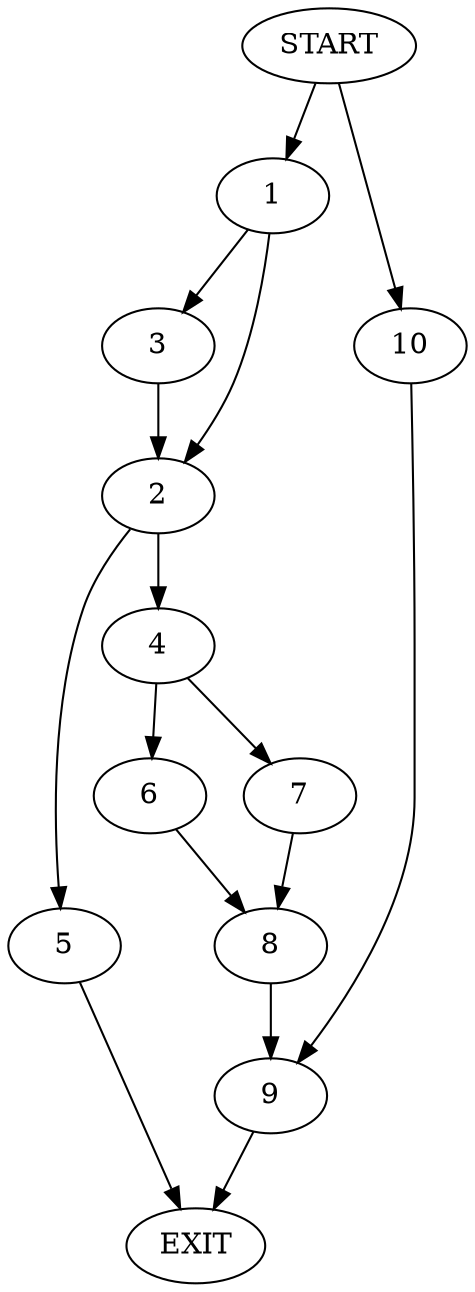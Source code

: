 digraph {
0 [label="START"]
11 [label="EXIT"]
0 -> 1
1 -> 2
1 -> 3
2 -> 4
2 -> 5
3 -> 2
5 -> 11
4 -> 6
4 -> 7
6 -> 8
7 -> 8
8 -> 9
9 -> 11
0 -> 10
10 -> 9
}
